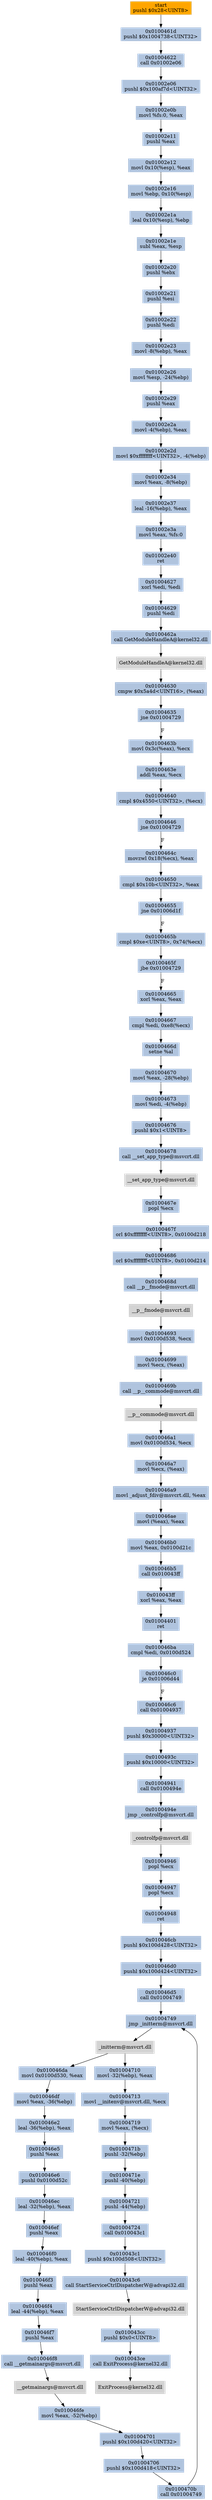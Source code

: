 digraph G {
node[shape=rectangle,style=filled,fillcolor=lightsteelblue,color=lightsteelblue]
bgcolor="transparent"
a0x0100461bpushl_0x28UINT8[label="start\npushl $0x28<UINT8>",color="lightgrey",fillcolor="orange"];
a0x0100461dpushl_0x1004738UINT32[label="0x0100461d\npushl $0x1004738<UINT32>"];
a0x01004622call_0x01002e06[label="0x01004622\ncall 0x01002e06"];
a0x01002e06pushl_0x100af7dUINT32[label="0x01002e06\npushl $0x100af7d<UINT32>"];
a0x01002e0bmovl_fs_0_eax[label="0x01002e0b\nmovl %fs:0, %eax"];
a0x01002e11pushl_eax[label="0x01002e11\npushl %eax"];
a0x01002e12movl_0x10esp__eax[label="0x01002e12\nmovl 0x10(%esp), %eax"];
a0x01002e16movl_ebp_0x10esp_[label="0x01002e16\nmovl %ebp, 0x10(%esp)"];
a0x01002e1aleal_0x10esp__ebp[label="0x01002e1a\nleal 0x10(%esp), %ebp"];
a0x01002e1esubl_eax_esp[label="0x01002e1e\nsubl %eax, %esp"];
a0x01002e20pushl_ebx[label="0x01002e20\npushl %ebx"];
a0x01002e21pushl_esi[label="0x01002e21\npushl %esi"];
a0x01002e22pushl_edi[label="0x01002e22\npushl %edi"];
a0x01002e23movl__8ebp__eax[label="0x01002e23\nmovl -8(%ebp), %eax"];
a0x01002e26movl_esp__24ebp_[label="0x01002e26\nmovl %esp, -24(%ebp)"];
a0x01002e29pushl_eax[label="0x01002e29\npushl %eax"];
a0x01002e2amovl__4ebp__eax[label="0x01002e2a\nmovl -4(%ebp), %eax"];
a0x01002e2dmovl_0xffffffffUINT32__4ebp_[label="0x01002e2d\nmovl $0xffffffff<UINT32>, -4(%ebp)"];
a0x01002e34movl_eax__8ebp_[label="0x01002e34\nmovl %eax, -8(%ebp)"];
a0x01002e37leal__16ebp__eax[label="0x01002e37\nleal -16(%ebp), %eax"];
a0x01002e3amovl_eax_fs_0[label="0x01002e3a\nmovl %eax, %fs:0"];
a0x01002e40ret[label="0x01002e40\nret"];
a0x01004627xorl_edi_edi[label="0x01004627\nxorl %edi, %edi"];
a0x01004629pushl_edi[label="0x01004629\npushl %edi"];
a0x0100462acall_GetModuleHandleA_kernel32_dll[label="0x0100462a\ncall GetModuleHandleA@kernel32.dll"];
GetModuleHandleA_kernel32_dll[label="GetModuleHandleA@kernel32.dll",color="lightgrey",fillcolor="lightgrey"];
a0x01004630cmpw_0x5a4dUINT16_eax_[label="0x01004630\ncmpw $0x5a4d<UINT16>, (%eax)"];
a0x01004635jne_0x01004729[label="0x01004635\njne 0x01004729"];
a0x0100463bmovl_0x3ceax__ecx[label="0x0100463b\nmovl 0x3c(%eax), %ecx"];
a0x0100463eaddl_eax_ecx[label="0x0100463e\naddl %eax, %ecx"];
a0x01004640cmpl_0x4550UINT32_ecx_[label="0x01004640\ncmpl $0x4550<UINT32>, (%ecx)"];
a0x01004646jne_0x01004729[label="0x01004646\njne 0x01004729"];
a0x0100464cmovzwl_0x18ecx__eax[label="0x0100464c\nmovzwl 0x18(%ecx), %eax"];
a0x01004650cmpl_0x10bUINT32_eax[label="0x01004650\ncmpl $0x10b<UINT32>, %eax"];
a0x01004655jne_0x01006d1f[label="0x01004655\njne 0x01006d1f"];
a0x0100465bcmpl_0xeUINT8_0x74ecx_[label="0x0100465b\ncmpl $0xe<UINT8>, 0x74(%ecx)"];
a0x0100465fjbe_0x01004729[label="0x0100465f\njbe 0x01004729"];
a0x01004665xorl_eax_eax[label="0x01004665\nxorl %eax, %eax"];
a0x01004667cmpl_edi_0xe8ecx_[label="0x01004667\ncmpl %edi, 0xe8(%ecx)"];
a0x0100466dsetne_al[label="0x0100466d\nsetne %al"];
a0x01004670movl_eax__28ebp_[label="0x01004670\nmovl %eax, -28(%ebp)"];
a0x01004673movl_edi__4ebp_[label="0x01004673\nmovl %edi, -4(%ebp)"];
a0x01004676pushl_0x1UINT8[label="0x01004676\npushl $0x1<UINT8>"];
a0x01004678call___set_app_type_msvcrt_dll[label="0x01004678\ncall __set_app_type@msvcrt.dll"];
a__set_app_type_msvcrt_dll[label="__set_app_type@msvcrt.dll",color="lightgrey",fillcolor="lightgrey"];
a0x0100467epopl_ecx[label="0x0100467e\npopl %ecx"];
a0x0100467forl_0xffffffffUINT8_0x0100d218[label="0x0100467f\norl $0xffffffff<UINT8>, 0x0100d218"];
a0x01004686orl_0xffffffffUINT8_0x0100d214[label="0x01004686\norl $0xffffffff<UINT8>, 0x0100d214"];
a0x0100468dcall___p__fmode_msvcrt_dll[label="0x0100468d\ncall __p__fmode@msvcrt.dll"];
a__p__fmode_msvcrt_dll[label="__p__fmode@msvcrt.dll",color="lightgrey",fillcolor="lightgrey"];
a0x01004693movl_0x0100d538_ecx[label="0x01004693\nmovl 0x0100d538, %ecx"];
a0x01004699movl_ecx_eax_[label="0x01004699\nmovl %ecx, (%eax)"];
a0x0100469bcall___p__commode_msvcrt_dll[label="0x0100469b\ncall __p__commode@msvcrt.dll"];
a__p__commode_msvcrt_dll[label="__p__commode@msvcrt.dll",color="lightgrey",fillcolor="lightgrey"];
a0x010046a1movl_0x0100d534_ecx[label="0x010046a1\nmovl 0x0100d534, %ecx"];
a0x010046a7movl_ecx_eax_[label="0x010046a7\nmovl %ecx, (%eax)"];
a0x010046a9movl__adjust_fdiv_msvcrt_dll_eax[label="0x010046a9\nmovl _adjust_fdiv@msvcrt.dll, %eax"];
a0x010046aemovl_eax__eax[label="0x010046ae\nmovl (%eax), %eax"];
a0x010046b0movl_eax_0x0100d21c[label="0x010046b0\nmovl %eax, 0x0100d21c"];
a0x010046b5call_0x010043ff[label="0x010046b5\ncall 0x010043ff"];
a0x010043ffxorl_eax_eax[label="0x010043ff\nxorl %eax, %eax"];
a0x01004401ret[label="0x01004401\nret"];
a0x010046bacmpl_edi_0x0100d524[label="0x010046ba\ncmpl %edi, 0x0100d524"];
a0x010046c0je_0x01006d44[label="0x010046c0\nje 0x01006d44"];
a0x010046c6call_0x01004937[label="0x010046c6\ncall 0x01004937"];
a0x01004937pushl_0x30000UINT32[label="0x01004937\npushl $0x30000<UINT32>"];
a0x0100493cpushl_0x10000UINT32[label="0x0100493c\npushl $0x10000<UINT32>"];
a0x01004941call_0x0100494e[label="0x01004941\ncall 0x0100494e"];
a0x0100494ejmp__controlfp_msvcrt_dll[label="0x0100494e\njmp _controlfp@msvcrt.dll"];
a_controlfp_msvcrt_dll[label="_controlfp@msvcrt.dll",color="lightgrey",fillcolor="lightgrey"];
a0x01004946popl_ecx[label="0x01004946\npopl %ecx"];
a0x01004947popl_ecx[label="0x01004947\npopl %ecx"];
a0x01004948ret[label="0x01004948\nret"];
a0x010046cbpushl_0x100d428UINT32[label="0x010046cb\npushl $0x100d428<UINT32>"];
a0x010046d0pushl_0x100d424UINT32[label="0x010046d0\npushl $0x100d424<UINT32>"];
a0x010046d5call_0x01004749[label="0x010046d5\ncall 0x01004749"];
a0x01004749jmp__initterm_msvcrt_dll[label="0x01004749\njmp _initterm@msvcrt.dll"];
a_initterm_msvcrt_dll[label="_initterm@msvcrt.dll",color="lightgrey",fillcolor="lightgrey"];
a0x010046damovl_0x0100d530_eax[label="0x010046da\nmovl 0x0100d530, %eax"];
a0x010046dfmovl_eax__36ebp_[label="0x010046df\nmovl %eax, -36(%ebp)"];
a0x010046e2leal__36ebp__eax[label="0x010046e2\nleal -36(%ebp), %eax"];
a0x010046e5pushl_eax[label="0x010046e5\npushl %eax"];
a0x010046e6pushl_0x0100d52c[label="0x010046e6\npushl 0x0100d52c"];
a0x010046ecleal__32ebp__eax[label="0x010046ec\nleal -32(%ebp), %eax"];
a0x010046efpushl_eax[label="0x010046ef\npushl %eax"];
a0x010046f0leal__40ebp__eax[label="0x010046f0\nleal -40(%ebp), %eax"];
a0x010046f3pushl_eax[label="0x010046f3\npushl %eax"];
a0x010046f4leal__44ebp__eax[label="0x010046f4\nleal -44(%ebp), %eax"];
a0x010046f7pushl_eax[label="0x010046f7\npushl %eax"];
a0x010046f8call___getmainargs_msvcrt_dll[label="0x010046f8\ncall __getmainargs@msvcrt.dll"];
a__getmainargs_msvcrt_dll[label="__getmainargs@msvcrt.dll",color="lightgrey",fillcolor="lightgrey"];
a0x010046femovl_eax__52ebp_[label="0x010046fe\nmovl %eax, -52(%ebp)"];
a0x01004701pushl_0x100d420UINT32[label="0x01004701\npushl $0x100d420<UINT32>"];
a0x01004706pushl_0x100d418UINT32[label="0x01004706\npushl $0x100d418<UINT32>"];
a0x0100470bcall_0x01004749[label="0x0100470b\ncall 0x01004749"];
a0x01004710movl__32ebp__eax[label="0x01004710\nmovl -32(%ebp), %eax"];
a0x01004713movl___initenv_msvcrt_dll_ecx[label="0x01004713\nmovl __initenv@msvcrt.dll, %ecx"];
a0x01004719movl_eax_ecx_[label="0x01004719\nmovl %eax, (%ecx)"];
a0x0100471bpushl__32ebp_[label="0x0100471b\npushl -32(%ebp)"];
a0x0100471epushl__40ebp_[label="0x0100471e\npushl -40(%ebp)"];
a0x01004721pushl__44ebp_[label="0x01004721\npushl -44(%ebp)"];
a0x01004724call_0x010043c1[label="0x01004724\ncall 0x010043c1"];
a0x010043c1pushl_0x100d508UINT32[label="0x010043c1\npushl $0x100d508<UINT32>"];
a0x010043c6call_StartServiceCtrlDispatcherW_advapi32_dll[label="0x010043c6\ncall StartServiceCtrlDispatcherW@advapi32.dll"];
StartServiceCtrlDispatcherW_advapi32_dll[label="StartServiceCtrlDispatcherW@advapi32.dll",color="lightgrey",fillcolor="lightgrey"];
a0x010043ccpushl_0x0UINT8[label="0x010043cc\npushl $0x0<UINT8>"];
a0x010043cecall_ExitProcess_kernel32_dll[label="0x010043ce\ncall ExitProcess@kernel32.dll"];
ExitProcess_kernel32_dll[label="ExitProcess@kernel32.dll",color="lightgrey",fillcolor="lightgrey"];
a0x0100461bpushl_0x28UINT8 -> a0x0100461dpushl_0x1004738UINT32 [color="#000000"];
a0x0100461dpushl_0x1004738UINT32 -> a0x01004622call_0x01002e06 [color="#000000"];
a0x01004622call_0x01002e06 -> a0x01002e06pushl_0x100af7dUINT32 [color="#000000"];
a0x01002e06pushl_0x100af7dUINT32 -> a0x01002e0bmovl_fs_0_eax [color="#000000"];
a0x01002e0bmovl_fs_0_eax -> a0x01002e11pushl_eax [color="#000000"];
a0x01002e11pushl_eax -> a0x01002e12movl_0x10esp__eax [color="#000000"];
a0x01002e12movl_0x10esp__eax -> a0x01002e16movl_ebp_0x10esp_ [color="#000000"];
a0x01002e16movl_ebp_0x10esp_ -> a0x01002e1aleal_0x10esp__ebp [color="#000000"];
a0x01002e1aleal_0x10esp__ebp -> a0x01002e1esubl_eax_esp [color="#000000"];
a0x01002e1esubl_eax_esp -> a0x01002e20pushl_ebx [color="#000000"];
a0x01002e20pushl_ebx -> a0x01002e21pushl_esi [color="#000000"];
a0x01002e21pushl_esi -> a0x01002e22pushl_edi [color="#000000"];
a0x01002e22pushl_edi -> a0x01002e23movl__8ebp__eax [color="#000000"];
a0x01002e23movl__8ebp__eax -> a0x01002e26movl_esp__24ebp_ [color="#000000"];
a0x01002e26movl_esp__24ebp_ -> a0x01002e29pushl_eax [color="#000000"];
a0x01002e29pushl_eax -> a0x01002e2amovl__4ebp__eax [color="#000000"];
a0x01002e2amovl__4ebp__eax -> a0x01002e2dmovl_0xffffffffUINT32__4ebp_ [color="#000000"];
a0x01002e2dmovl_0xffffffffUINT32__4ebp_ -> a0x01002e34movl_eax__8ebp_ [color="#000000"];
a0x01002e34movl_eax__8ebp_ -> a0x01002e37leal__16ebp__eax [color="#000000"];
a0x01002e37leal__16ebp__eax -> a0x01002e3amovl_eax_fs_0 [color="#000000"];
a0x01002e3amovl_eax_fs_0 -> a0x01002e40ret [color="#000000"];
a0x01002e40ret -> a0x01004627xorl_edi_edi [color="#000000"];
a0x01004627xorl_edi_edi -> a0x01004629pushl_edi [color="#000000"];
a0x01004629pushl_edi -> a0x0100462acall_GetModuleHandleA_kernel32_dll [color="#000000"];
a0x0100462acall_GetModuleHandleA_kernel32_dll -> GetModuleHandleA_kernel32_dll [color="#000000"];
GetModuleHandleA_kernel32_dll -> a0x01004630cmpw_0x5a4dUINT16_eax_ [color="#000000"];
a0x01004630cmpw_0x5a4dUINT16_eax_ -> a0x01004635jne_0x01004729 [color="#000000"];
a0x01004635jne_0x01004729 -> a0x0100463bmovl_0x3ceax__ecx [color="#000000",label="F"];
a0x0100463bmovl_0x3ceax__ecx -> a0x0100463eaddl_eax_ecx [color="#000000"];
a0x0100463eaddl_eax_ecx -> a0x01004640cmpl_0x4550UINT32_ecx_ [color="#000000"];
a0x01004640cmpl_0x4550UINT32_ecx_ -> a0x01004646jne_0x01004729 [color="#000000"];
a0x01004646jne_0x01004729 -> a0x0100464cmovzwl_0x18ecx__eax [color="#000000",label="F"];
a0x0100464cmovzwl_0x18ecx__eax -> a0x01004650cmpl_0x10bUINT32_eax [color="#000000"];
a0x01004650cmpl_0x10bUINT32_eax -> a0x01004655jne_0x01006d1f [color="#000000"];
a0x01004655jne_0x01006d1f -> a0x0100465bcmpl_0xeUINT8_0x74ecx_ [color="#000000",label="F"];
a0x0100465bcmpl_0xeUINT8_0x74ecx_ -> a0x0100465fjbe_0x01004729 [color="#000000"];
a0x0100465fjbe_0x01004729 -> a0x01004665xorl_eax_eax [color="#000000",label="F"];
a0x01004665xorl_eax_eax -> a0x01004667cmpl_edi_0xe8ecx_ [color="#000000"];
a0x01004667cmpl_edi_0xe8ecx_ -> a0x0100466dsetne_al [color="#000000"];
a0x0100466dsetne_al -> a0x01004670movl_eax__28ebp_ [color="#000000"];
a0x01004670movl_eax__28ebp_ -> a0x01004673movl_edi__4ebp_ [color="#000000"];
a0x01004673movl_edi__4ebp_ -> a0x01004676pushl_0x1UINT8 [color="#000000"];
a0x01004676pushl_0x1UINT8 -> a0x01004678call___set_app_type_msvcrt_dll [color="#000000"];
a0x01004678call___set_app_type_msvcrt_dll -> a__set_app_type_msvcrt_dll [color="#000000"];
a__set_app_type_msvcrt_dll -> a0x0100467epopl_ecx [color="#000000"];
a0x0100467epopl_ecx -> a0x0100467forl_0xffffffffUINT8_0x0100d218 [color="#000000"];
a0x0100467forl_0xffffffffUINT8_0x0100d218 -> a0x01004686orl_0xffffffffUINT8_0x0100d214 [color="#000000"];
a0x01004686orl_0xffffffffUINT8_0x0100d214 -> a0x0100468dcall___p__fmode_msvcrt_dll [color="#000000"];
a0x0100468dcall___p__fmode_msvcrt_dll -> a__p__fmode_msvcrt_dll [color="#000000"];
a__p__fmode_msvcrt_dll -> a0x01004693movl_0x0100d538_ecx [color="#000000"];
a0x01004693movl_0x0100d538_ecx -> a0x01004699movl_ecx_eax_ [color="#000000"];
a0x01004699movl_ecx_eax_ -> a0x0100469bcall___p__commode_msvcrt_dll [color="#000000"];
a0x0100469bcall___p__commode_msvcrt_dll -> a__p__commode_msvcrt_dll [color="#000000"];
a__p__commode_msvcrt_dll -> a0x010046a1movl_0x0100d534_ecx [color="#000000"];
a0x010046a1movl_0x0100d534_ecx -> a0x010046a7movl_ecx_eax_ [color="#000000"];
a0x010046a7movl_ecx_eax_ -> a0x010046a9movl__adjust_fdiv_msvcrt_dll_eax [color="#000000"];
a0x010046a9movl__adjust_fdiv_msvcrt_dll_eax -> a0x010046aemovl_eax__eax [color="#000000"];
a0x010046aemovl_eax__eax -> a0x010046b0movl_eax_0x0100d21c [color="#000000"];
a0x010046b0movl_eax_0x0100d21c -> a0x010046b5call_0x010043ff [color="#000000"];
a0x010046b5call_0x010043ff -> a0x010043ffxorl_eax_eax [color="#000000"];
a0x010043ffxorl_eax_eax -> a0x01004401ret [color="#000000"];
a0x01004401ret -> a0x010046bacmpl_edi_0x0100d524 [color="#000000"];
a0x010046bacmpl_edi_0x0100d524 -> a0x010046c0je_0x01006d44 [color="#000000"];
a0x010046c0je_0x01006d44 -> a0x010046c6call_0x01004937 [color="#000000",label="F"];
a0x010046c6call_0x01004937 -> a0x01004937pushl_0x30000UINT32 [color="#000000"];
a0x01004937pushl_0x30000UINT32 -> a0x0100493cpushl_0x10000UINT32 [color="#000000"];
a0x0100493cpushl_0x10000UINT32 -> a0x01004941call_0x0100494e [color="#000000"];
a0x01004941call_0x0100494e -> a0x0100494ejmp__controlfp_msvcrt_dll [color="#000000"];
a0x0100494ejmp__controlfp_msvcrt_dll -> a_controlfp_msvcrt_dll [color="#000000"];
a_controlfp_msvcrt_dll -> a0x01004946popl_ecx [color="#000000"];
a0x01004946popl_ecx -> a0x01004947popl_ecx [color="#000000"];
a0x01004947popl_ecx -> a0x01004948ret [color="#000000"];
a0x01004948ret -> a0x010046cbpushl_0x100d428UINT32 [color="#000000"];
a0x010046cbpushl_0x100d428UINT32 -> a0x010046d0pushl_0x100d424UINT32 [color="#000000"];
a0x010046d0pushl_0x100d424UINT32 -> a0x010046d5call_0x01004749 [color="#000000"];
a0x010046d5call_0x01004749 -> a0x01004749jmp__initterm_msvcrt_dll [color="#000000"];
a0x01004749jmp__initterm_msvcrt_dll -> a_initterm_msvcrt_dll [color="#000000"];
a_initterm_msvcrt_dll -> a0x010046damovl_0x0100d530_eax [color="#000000"];
a0x010046damovl_0x0100d530_eax -> a0x010046dfmovl_eax__36ebp_ [color="#000000"];
a0x010046dfmovl_eax__36ebp_ -> a0x010046e2leal__36ebp__eax [color="#000000"];
a0x010046e2leal__36ebp__eax -> a0x010046e5pushl_eax [color="#000000"];
a0x010046e5pushl_eax -> a0x010046e6pushl_0x0100d52c [color="#000000"];
a0x010046e6pushl_0x0100d52c -> a0x010046ecleal__32ebp__eax [color="#000000"];
a0x010046ecleal__32ebp__eax -> a0x010046efpushl_eax [color="#000000"];
a0x010046efpushl_eax -> a0x010046f0leal__40ebp__eax [color="#000000"];
a0x010046f0leal__40ebp__eax -> a0x010046f3pushl_eax [color="#000000"];
a0x010046f3pushl_eax -> a0x010046f4leal__44ebp__eax [color="#000000"];
a0x010046f4leal__44ebp__eax -> a0x010046f7pushl_eax [color="#000000"];
a0x010046f7pushl_eax -> a0x010046f8call___getmainargs_msvcrt_dll [color="#000000"];
a0x010046f8call___getmainargs_msvcrt_dll -> a__getmainargs_msvcrt_dll [color="#000000"];
a__getmainargs_msvcrt_dll -> a0x010046femovl_eax__52ebp_ [color="#000000"];
a0x010046femovl_eax__52ebp_ -> a0x01004701pushl_0x100d420UINT32 [color="#000000"];
a0x01004701pushl_0x100d420UINT32 -> a0x01004706pushl_0x100d418UINT32 [color="#000000"];
a0x01004706pushl_0x100d418UINT32 -> a0x0100470bcall_0x01004749 [color="#000000"];
a0x0100470bcall_0x01004749 -> a0x01004749jmp__initterm_msvcrt_dll [color="#000000"];
a_initterm_msvcrt_dll -> a0x01004710movl__32ebp__eax [color="#000000"];
a0x01004710movl__32ebp__eax -> a0x01004713movl___initenv_msvcrt_dll_ecx [color="#000000"];
a0x01004713movl___initenv_msvcrt_dll_ecx -> a0x01004719movl_eax_ecx_ [color="#000000"];
a0x01004719movl_eax_ecx_ -> a0x0100471bpushl__32ebp_ [color="#000000"];
a0x0100471bpushl__32ebp_ -> a0x0100471epushl__40ebp_ [color="#000000"];
a0x0100471epushl__40ebp_ -> a0x01004721pushl__44ebp_ [color="#000000"];
a0x01004721pushl__44ebp_ -> a0x01004724call_0x010043c1 [color="#000000"];
a0x01004724call_0x010043c1 -> a0x010043c1pushl_0x100d508UINT32 [color="#000000"];
a0x010043c1pushl_0x100d508UINT32 -> a0x010043c6call_StartServiceCtrlDispatcherW_advapi32_dll [color="#000000"];
a0x010043c6call_StartServiceCtrlDispatcherW_advapi32_dll -> StartServiceCtrlDispatcherW_advapi32_dll [color="#000000"];
StartServiceCtrlDispatcherW_advapi32_dll -> a0x010043ccpushl_0x0UINT8 [color="#000000"];
a0x010043ccpushl_0x0UINT8 -> a0x010043cecall_ExitProcess_kernel32_dll [color="#000000"];
a0x010043cecall_ExitProcess_kernel32_dll -> ExitProcess_kernel32_dll [color="#000000"];
}
